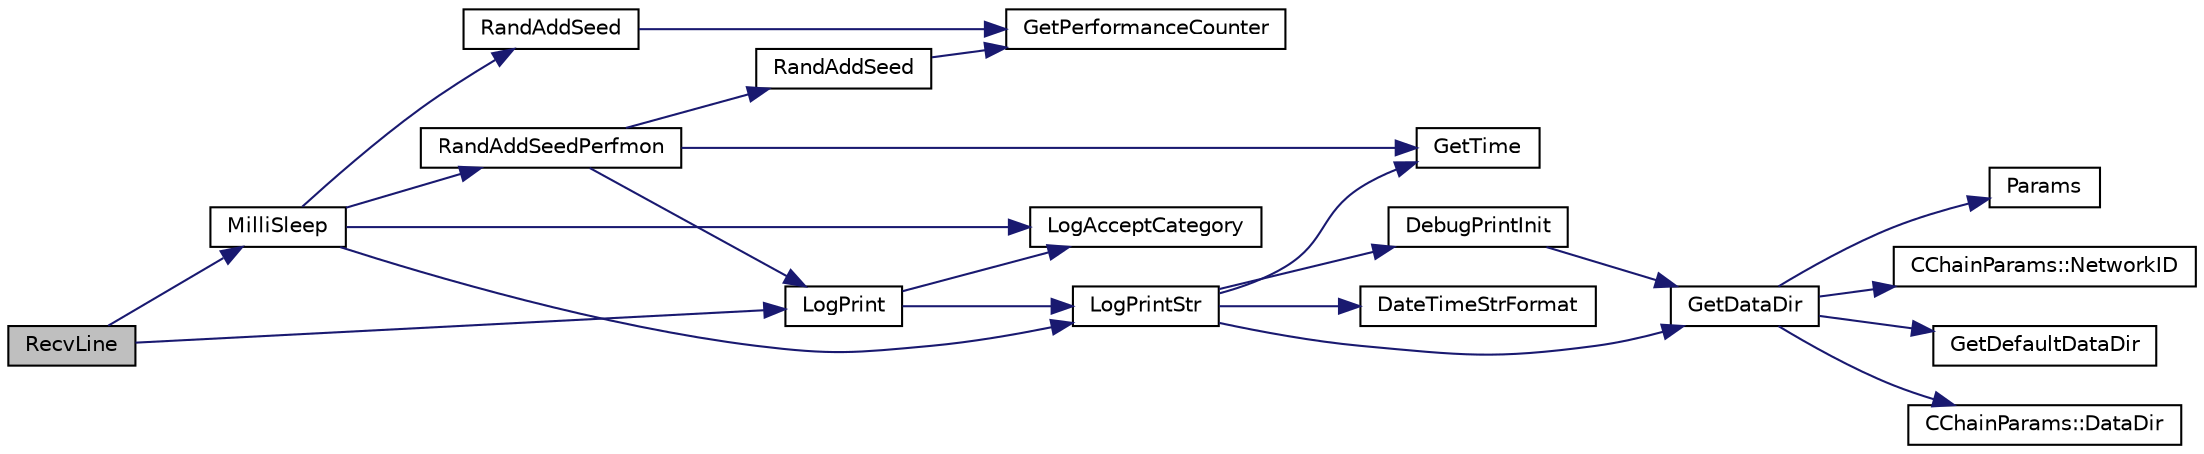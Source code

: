 digraph "RecvLine"
{
  edge [fontname="Helvetica",fontsize="10",labelfontname="Helvetica",labelfontsize="10"];
  node [fontname="Helvetica",fontsize="10",shape=record];
  rankdir="LR";
  Node1126 [label="RecvLine",height=0.2,width=0.4,color="black", fillcolor="grey75", style="filled", fontcolor="black"];
  Node1126 -> Node1127 [color="midnightblue",fontsize="10",style="solid",fontname="Helvetica"];
  Node1127 [label="MilliSleep",height=0.2,width=0.4,color="black", fillcolor="white", style="filled",URL="$d8/d3c/util_8h.html#ac635182d3e845eda4af4fa5ab31609da"];
  Node1127 -> Node1128 [color="midnightblue",fontsize="10",style="solid",fontname="Helvetica"];
  Node1128 [label="RandAddSeed",height=0.2,width=0.4,color="black", fillcolor="white", style="filled",URL="$d8/d3c/util_8h.html#ab699fbdf803610a4e2060fd87787f7e0"];
  Node1128 -> Node1129 [color="midnightblue",fontsize="10",style="solid",fontname="Helvetica"];
  Node1129 [label="GetPerformanceCounter",height=0.2,width=0.4,color="black", fillcolor="white", style="filled",URL="$d8/d3c/util_8h.html#acd4d9988b9bb3f31fddf72a34b2bc37f"];
  Node1127 -> Node1130 [color="midnightblue",fontsize="10",style="solid",fontname="Helvetica"];
  Node1130 [label="RandAddSeedPerfmon",height=0.2,width=0.4,color="black", fillcolor="white", style="filled",URL="$d8/d3c/util_8h.html#a786af12a87491f8dc24351d93b9833b6"];
  Node1130 -> Node1131 [color="midnightblue",fontsize="10",style="solid",fontname="Helvetica"];
  Node1131 [label="RandAddSeed",height=0.2,width=0.4,color="black", fillcolor="white", style="filled",URL="$df/d2d/util_8cpp.html#ab699fbdf803610a4e2060fd87787f7e0"];
  Node1131 -> Node1129 [color="midnightblue",fontsize="10",style="solid",fontname="Helvetica"];
  Node1130 -> Node1132 [color="midnightblue",fontsize="10",style="solid",fontname="Helvetica"];
  Node1132 [label="GetTime",height=0.2,width=0.4,color="black", fillcolor="white", style="filled",URL="$df/d2d/util_8cpp.html#a46fac5fba8ba905b5f9acb364f5d8c6f"];
  Node1130 -> Node1133 [color="midnightblue",fontsize="10",style="solid",fontname="Helvetica"];
  Node1133 [label="LogPrint",height=0.2,width=0.4,color="black", fillcolor="white", style="filled",URL="$d8/d3c/util_8h.html#aab1f837a2366f424bdc996fdf6352171"];
  Node1133 -> Node1134 [color="midnightblue",fontsize="10",style="solid",fontname="Helvetica"];
  Node1134 [label="LogAcceptCategory",height=0.2,width=0.4,color="black", fillcolor="white", style="filled",URL="$d8/d3c/util_8h.html#a343d2a13efe00125f78d25dafb0a8d98"];
  Node1133 -> Node1135 [color="midnightblue",fontsize="10",style="solid",fontname="Helvetica"];
  Node1135 [label="LogPrintStr",height=0.2,width=0.4,color="black", fillcolor="white", style="filled",URL="$d8/d3c/util_8h.html#afd4c3002b2797c0560adddb6af3ca1da"];
  Node1135 -> Node1136 [color="midnightblue",fontsize="10",style="solid",fontname="Helvetica"];
  Node1136 [label="DebugPrintInit",height=0.2,width=0.4,color="black", fillcolor="white", style="filled",URL="$df/d2d/util_8cpp.html#a751ff5f21d880737811136b5e0bcea12"];
  Node1136 -> Node1137 [color="midnightblue",fontsize="10",style="solid",fontname="Helvetica"];
  Node1137 [label="GetDataDir",height=0.2,width=0.4,color="black", fillcolor="white", style="filled",URL="$df/d2d/util_8cpp.html#ab83866a054745d4b30a3948a1b44beba"];
  Node1137 -> Node1138 [color="midnightblue",fontsize="10",style="solid",fontname="Helvetica"];
  Node1138 [label="Params",height=0.2,width=0.4,color="black", fillcolor="white", style="filled",URL="$df/dbf/chainparams_8cpp.html#ace5c5b706d71a324a417dd2db394fd4a",tooltip="Return the currently selected parameters. "];
  Node1137 -> Node1139 [color="midnightblue",fontsize="10",style="solid",fontname="Helvetica"];
  Node1139 [label="CChainParams::NetworkID",height=0.2,width=0.4,color="black", fillcolor="white", style="filled",URL="$d1/d4f/class_c_chain_params.html#a90dc493ec0c0325c98c3ac06eb99862b"];
  Node1137 -> Node1140 [color="midnightblue",fontsize="10",style="solid",fontname="Helvetica"];
  Node1140 [label="GetDefaultDataDir",height=0.2,width=0.4,color="black", fillcolor="white", style="filled",URL="$df/d2d/util_8cpp.html#ab272995de020a3bcbf743be630e485c6"];
  Node1137 -> Node1141 [color="midnightblue",fontsize="10",style="solid",fontname="Helvetica"];
  Node1141 [label="CChainParams::DataDir",height=0.2,width=0.4,color="black", fillcolor="white", style="filled",URL="$d1/d4f/class_c_chain_params.html#a959488b5d8e6fe62857940b831d73a78"];
  Node1135 -> Node1137 [color="midnightblue",fontsize="10",style="solid",fontname="Helvetica"];
  Node1135 -> Node1142 [color="midnightblue",fontsize="10",style="solid",fontname="Helvetica"];
  Node1142 [label="DateTimeStrFormat",height=0.2,width=0.4,color="black", fillcolor="white", style="filled",URL="$df/d2d/util_8cpp.html#a749bc6776c8ec72d7c5e4dea56aee415"];
  Node1135 -> Node1132 [color="midnightblue",fontsize="10",style="solid",fontname="Helvetica"];
  Node1127 -> Node1134 [color="midnightblue",fontsize="10",style="solid",fontname="Helvetica"];
  Node1127 -> Node1135 [color="midnightblue",fontsize="10",style="solid",fontname="Helvetica"];
  Node1126 -> Node1133 [color="midnightblue",fontsize="10",style="solid",fontname="Helvetica"];
}

